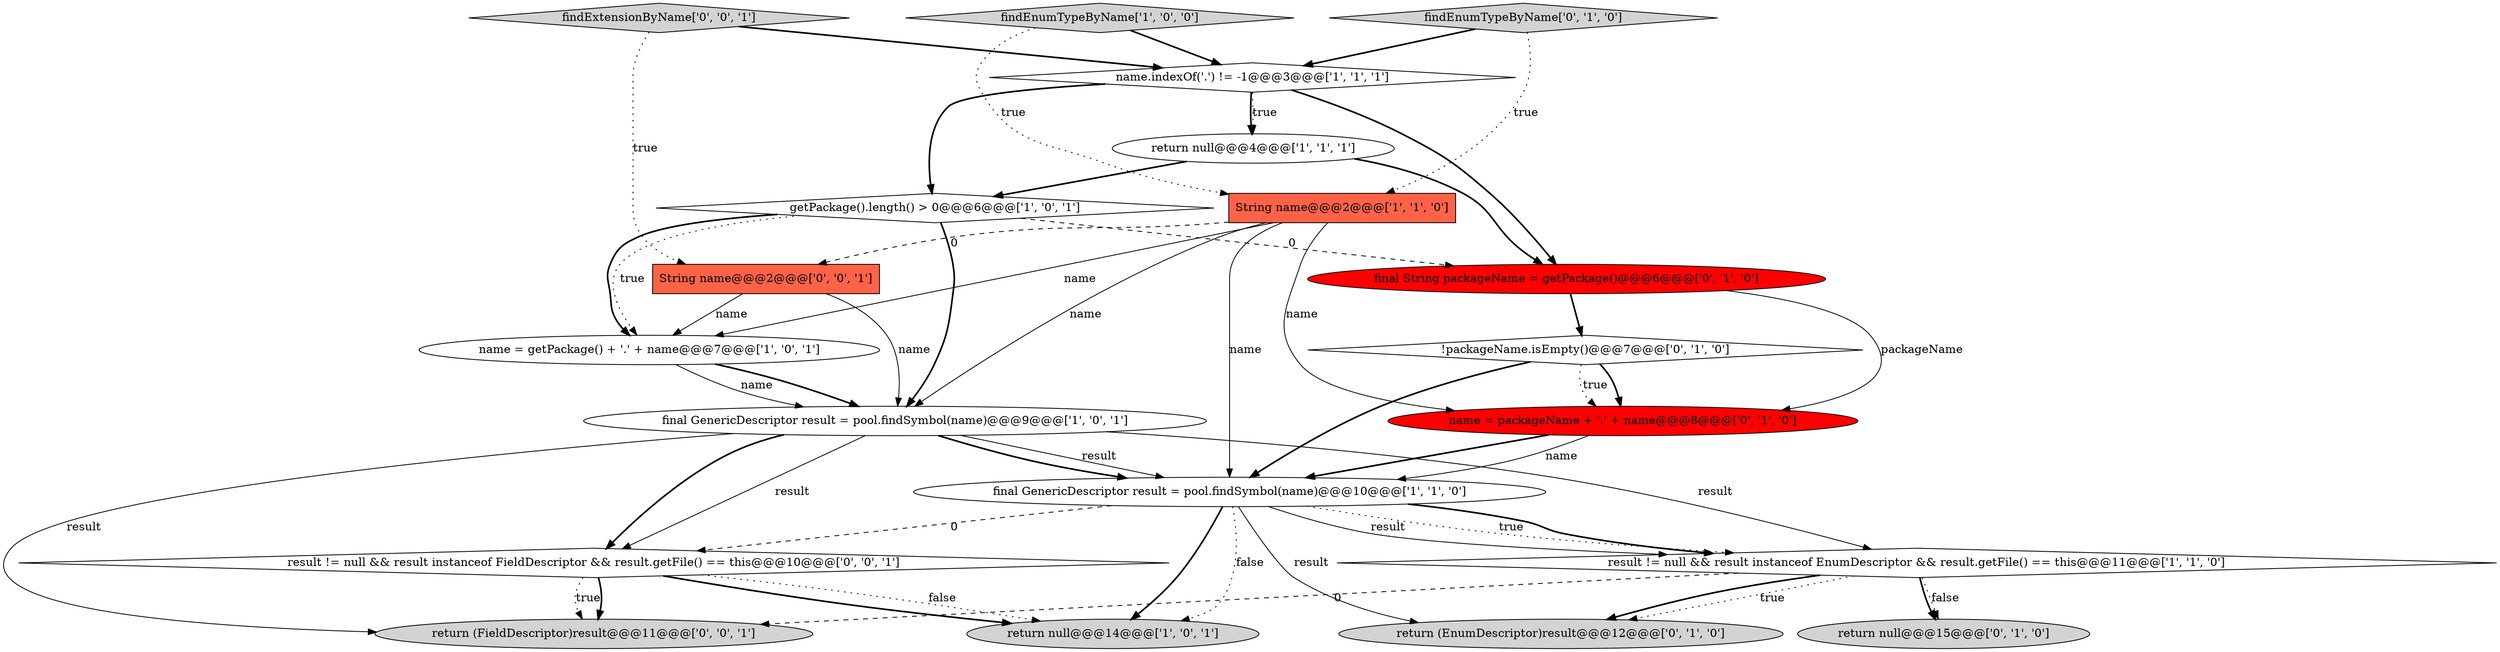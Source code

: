 digraph {
7 [style = filled, label = "name = getPackage() + '.' + name@@@7@@@['1', '0', '1']", fillcolor = white, shape = ellipse image = "AAA0AAABBB1BBB"];
1 [style = filled, label = "result != null && result instanceof EnumDescriptor && result.getFile() == this@@@11@@@['1', '1', '0']", fillcolor = white, shape = diamond image = "AAA0AAABBB1BBB"];
9 [style = filled, label = "name.indexOf('.') != -1@@@3@@@['1', '1', '1']", fillcolor = white, shape = diamond image = "AAA0AAABBB1BBB"];
12 [style = filled, label = "final String packageName = getPackage()@@@6@@@['0', '1', '0']", fillcolor = red, shape = ellipse image = "AAA1AAABBB2BBB"];
5 [style = filled, label = "return null@@@14@@@['1', '0', '1']", fillcolor = lightgray, shape = ellipse image = "AAA0AAABBB1BBB"];
15 [style = filled, label = "!packageName.isEmpty()@@@7@@@['0', '1', '0']", fillcolor = white, shape = diamond image = "AAA0AAABBB2BBB"];
8 [style = filled, label = "final GenericDescriptor result = pool.findSymbol(name)@@@10@@@['1', '1', '0']", fillcolor = white, shape = ellipse image = "AAA0AAABBB1BBB"];
17 [style = filled, label = "findExtensionByName['0', '0', '1']", fillcolor = lightgray, shape = diamond image = "AAA0AAABBB3BBB"];
19 [style = filled, label = "String name@@@2@@@['0', '0', '1']", fillcolor = tomato, shape = box image = "AAA0AAABBB3BBB"];
6 [style = filled, label = "findEnumTypeByName['1', '0', '0']", fillcolor = lightgray, shape = diamond image = "AAA0AAABBB1BBB"];
18 [style = filled, label = "result != null && result instanceof FieldDescriptor && result.getFile() == this@@@10@@@['0', '0', '1']", fillcolor = white, shape = diamond image = "AAA0AAABBB3BBB"];
11 [style = filled, label = "findEnumTypeByName['0', '1', '0']", fillcolor = lightgray, shape = diamond image = "AAA0AAABBB2BBB"];
3 [style = filled, label = "getPackage().length() > 0@@@6@@@['1', '0', '1']", fillcolor = white, shape = diamond image = "AAA0AAABBB1BBB"];
4 [style = filled, label = "String name@@@2@@@['1', '1', '0']", fillcolor = tomato, shape = box image = "AAA0AAABBB1BBB"];
16 [style = filled, label = "return (FieldDescriptor)result@@@11@@@['0', '0', '1']", fillcolor = lightgray, shape = ellipse image = "AAA0AAABBB3BBB"];
0 [style = filled, label = "return null@@@4@@@['1', '1', '1']", fillcolor = white, shape = ellipse image = "AAA0AAABBB1BBB"];
13 [style = filled, label = "return (EnumDescriptor)result@@@12@@@['0', '1', '0']", fillcolor = lightgray, shape = ellipse image = "AAA0AAABBB2BBB"];
10 [style = filled, label = "name = packageName + '.' + name@@@8@@@['0', '1', '0']", fillcolor = red, shape = ellipse image = "AAA1AAABBB2BBB"];
14 [style = filled, label = "return null@@@15@@@['0', '1', '0']", fillcolor = lightgray, shape = ellipse image = "AAA0AAABBB2BBB"];
2 [style = filled, label = "final GenericDescriptor result = pool.findSymbol(name)@@@9@@@['1', '0', '1']", fillcolor = white, shape = ellipse image = "AAA0AAABBB1BBB"];
0->3 [style = bold, label=""];
3->7 [style = dotted, label="true"];
15->10 [style = bold, label=""];
9->0 [style = dotted, label="true"];
9->0 [style = bold, label=""];
10->8 [style = solid, label="name"];
18->16 [style = dotted, label="true"];
4->8 [style = solid, label="name"];
2->8 [style = solid, label="result"];
0->12 [style = bold, label=""];
17->9 [style = bold, label=""];
12->15 [style = bold, label=""];
2->18 [style = bold, label=""];
19->7 [style = solid, label="name"];
15->10 [style = dotted, label="true"];
11->4 [style = dotted, label="true"];
11->9 [style = bold, label=""];
1->13 [style = bold, label=""];
8->13 [style = solid, label="result"];
2->16 [style = solid, label="result"];
18->5 [style = dotted, label="false"];
1->13 [style = dotted, label="true"];
8->1 [style = dotted, label="true"];
19->2 [style = solid, label="name"];
8->1 [style = bold, label=""];
2->1 [style = solid, label="result"];
3->12 [style = dashed, label="0"];
8->1 [style = solid, label="result"];
6->4 [style = dotted, label="true"];
3->7 [style = bold, label=""];
3->2 [style = bold, label=""];
8->5 [style = bold, label=""];
2->18 [style = solid, label="result"];
7->2 [style = bold, label=""];
10->8 [style = bold, label=""];
18->5 [style = bold, label=""];
4->10 [style = solid, label="name"];
7->2 [style = solid, label="name"];
1->16 [style = dashed, label="0"];
1->14 [style = dotted, label="false"];
17->19 [style = dotted, label="true"];
4->7 [style = solid, label="name"];
12->10 [style = solid, label="packageName"];
9->3 [style = bold, label=""];
4->19 [style = dashed, label="0"];
8->18 [style = dashed, label="0"];
1->14 [style = bold, label=""];
8->5 [style = dotted, label="false"];
9->12 [style = bold, label=""];
6->9 [style = bold, label=""];
4->2 [style = solid, label="name"];
15->8 [style = bold, label=""];
2->8 [style = bold, label=""];
18->16 [style = bold, label=""];
}
